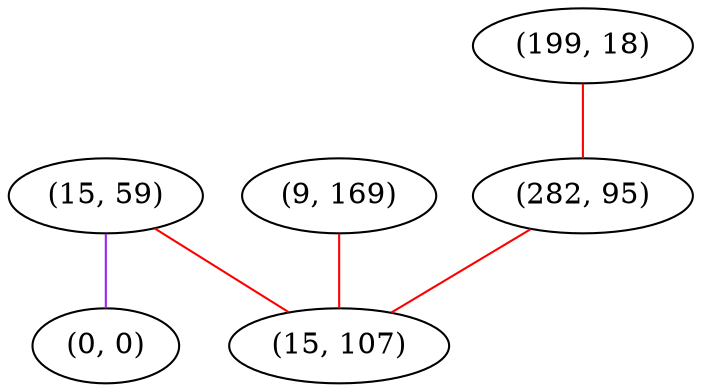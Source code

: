 graph "" {
"(15, 59)";
"(0, 0)";
"(9, 169)";
"(199, 18)";
"(282, 95)";
"(15, 107)";
"(15, 59)" -- "(15, 107)"  [color=red, key=0, weight=1];
"(15, 59)" -- "(0, 0)"  [color=purple, key=0, weight=4];
"(9, 169)" -- "(15, 107)"  [color=red, key=0, weight=1];
"(199, 18)" -- "(282, 95)"  [color=red, key=0, weight=1];
"(282, 95)" -- "(15, 107)"  [color=red, key=0, weight=1];
}
